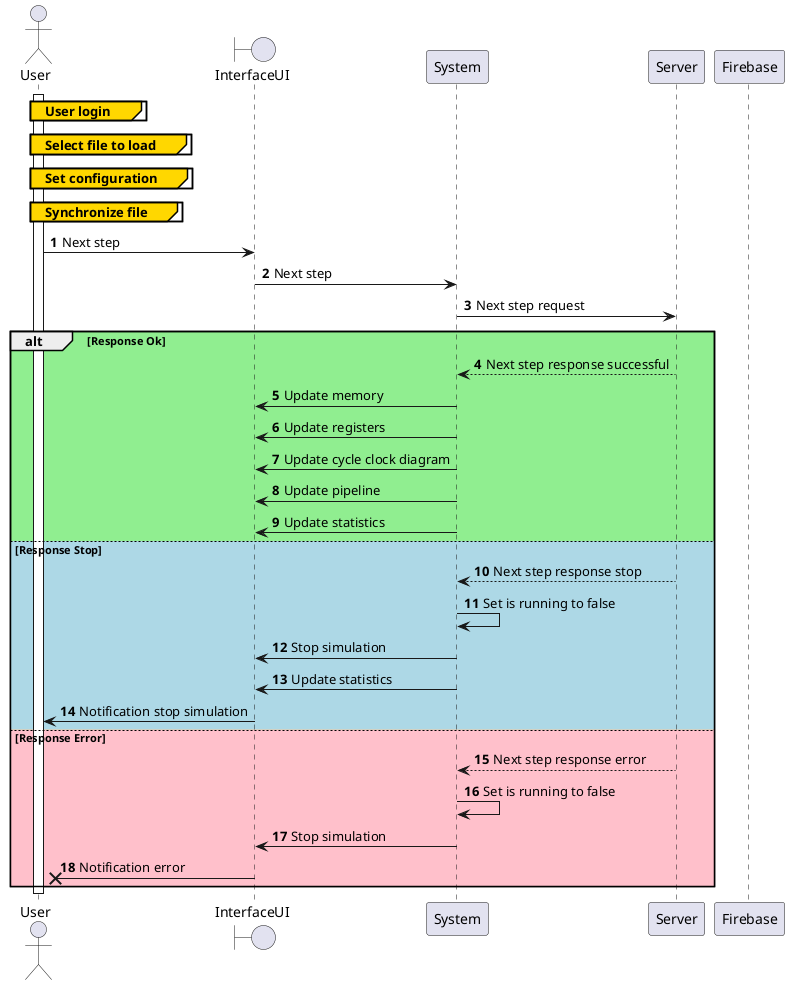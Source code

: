 @startuml
'https://plantuml.com/sequence-diagram
'!pragma teoz true &
autonumber

actor User
boundary InterfaceUI
participant System
participant Server
participant Firebase

activate User
group#Gold User login

end
group#Gold Select file to load

end
group#Gold Set configuration

end
group#Gold Synchronize file

end

User -> InterfaceUI: Next step
InterfaceUI -> System: Next step
System -> Server: Next step request

alt #LightGreen Response Ok
  System <-- Server: Next step response successful
  InterfaceUI <- System: Update memory
  InterfaceUI <- System: Update registers
  InterfaceUI <- System: Update cycle clock diagram
  InterfaceUI <- System: Update pipeline
  InterfaceUI <- System: Update statistics
else #LightBlue  Response Stop
  System <-- Server: Next step response stop
  System -> System: Set is running to false
  InterfaceUI <- System: Stop simulation
  InterfaceUI <- System: Update statistics
  User <- InterfaceUI: Notification stop simulation
else #Pink  Response Error
  System <-- Server: Next step response error
  System -> System: Set is running to false
  InterfaceUI <- System: Stop simulation
  User x<- InterfaceUI: Notification error
end



deactivate InterfaceUI
deactivate User

@enduml
